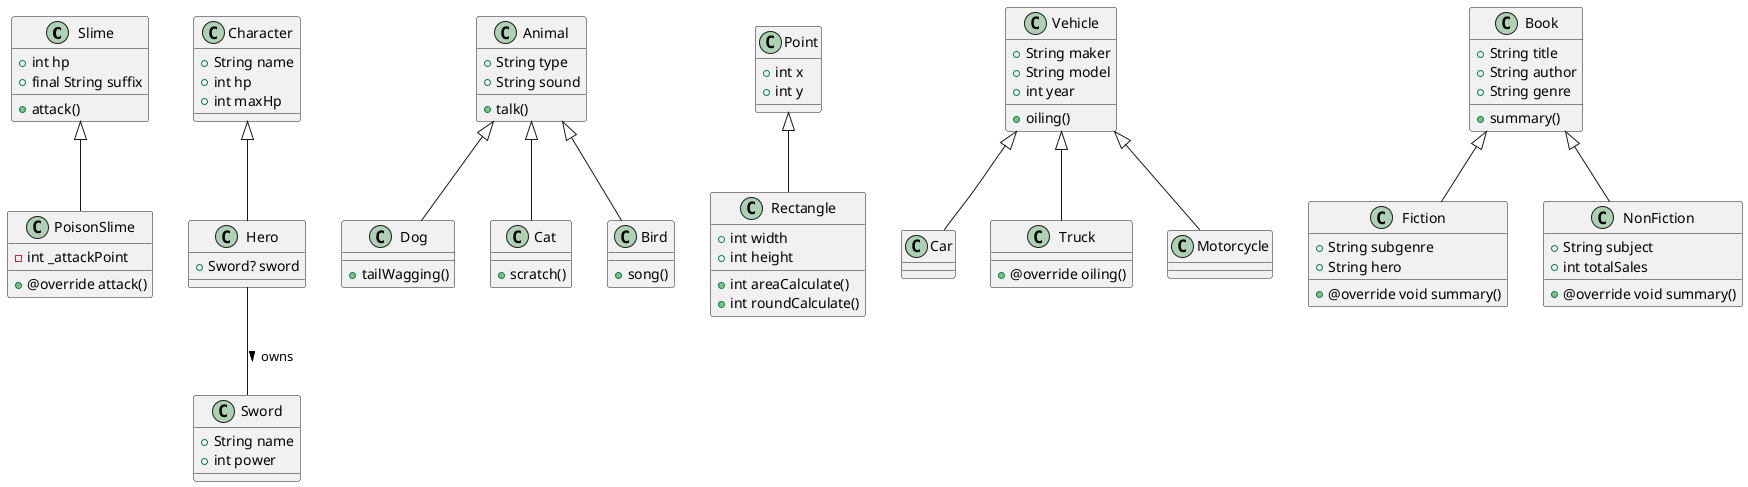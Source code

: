 @startuml

class Slime {
  +int hp
  +final String suffix
  + attack()
}

class PoisonSlime {
  - int _attackPoint
  + @override attack()
}

class Character {
  + String name
  + int hp
  + int maxHp
}

class Hero {
  + Sword? sword
}

class Sword {
  + String name
  + int power
}
Character <|-- Hero
Hero -- Sword: > owns
Slime <|--  PoisonSlime


class Animal{
+ String type
+ String sound
+ talk()
}
class Dog {
+ tailWagging()
}
class Cat {
+ scratch()
}
class Bird{
+ song()
}

Animal <|-- Dog
Animal <|-- Cat
Animal <|-- Bird


class Point {
+ int x
+ int y
}

class Rectangle{
+ int width
+ int height
+ int areaCalculate()
+ int roundCalculate()
}

Point <|-- Rectangle


class Vehicle {
+ String maker
+ String model
+ int year
+ oiling()
}

class Car {}
class Truck {
+ @override oiling()
}
class Motorcycle {}

Vehicle <|-- Car
Vehicle <|-- Truck
Vehicle <|-- Motorcycle


class Book {
  + String title
  + String author
  + String genre
  + summary()
}

class Fiction {
  + String subgenre
  + String hero
  + @override void summary()
}

class NonFiction {

  + String subject
  + int totalSales
  + @override void summary()
}
Book <|-- Fiction
Book <|-- NonFiction


@enduml